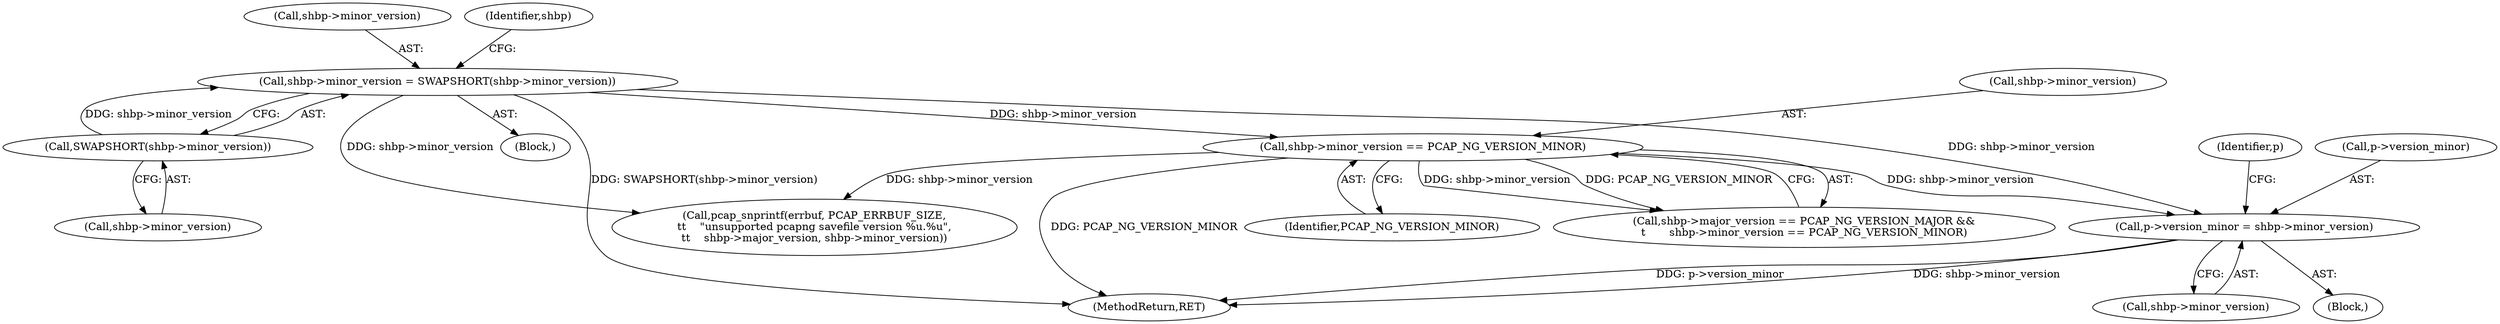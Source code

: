 digraph "0_libpcap_87d6bef033062f969e70fa40c43dfd945d5a20ab@pointer" {
"1000531" [label="(Call,p->version_minor = shbp->minor_version)"];
"1000491" [label="(Call,shbp->minor_version = SWAPSHORT(shbp->minor_version))"];
"1000495" [label="(Call,SWAPSHORT(shbp->minor_version))"];
"1000507" [label="(Call,shbp->minor_version == PCAP_NG_VERSION_MINOR)"];
"1000709" [label="(MethodReturn,RET)"];
"1000491" [label="(Call,shbp->minor_version = SWAPSHORT(shbp->minor_version))"];
"1000532" [label="(Call,p->version_minor)"];
"1000541" [label="(Identifier,p)"];
"1000507" [label="(Call,shbp->minor_version == PCAP_NG_VERSION_MINOR)"];
"1000482" [label="(Block,)"];
"1000492" [label="(Call,shbp->minor_version)"];
"1000138" [label="(Block,)"];
"1000513" [label="(Call,pcap_snprintf(errbuf, PCAP_ERRBUF_SIZE,\n\t\t    \"unsupported pcapng savefile version %u.%u\",\n\t\t    shbp->major_version, shbp->minor_version))"];
"1000511" [label="(Identifier,PCAP_NG_VERSION_MINOR)"];
"1000535" [label="(Call,shbp->minor_version)"];
"1000504" [label="(Identifier,shbp)"];
"1000496" [label="(Call,shbp->minor_version)"];
"1000508" [label="(Call,shbp->minor_version)"];
"1000501" [label="(Call,shbp->major_version == PCAP_NG_VERSION_MAJOR &&\n\t       shbp->minor_version == PCAP_NG_VERSION_MINOR)"];
"1000495" [label="(Call,SWAPSHORT(shbp->minor_version))"];
"1000531" [label="(Call,p->version_minor = shbp->minor_version)"];
"1000531" -> "1000138"  [label="AST: "];
"1000531" -> "1000535"  [label="CFG: "];
"1000532" -> "1000531"  [label="AST: "];
"1000535" -> "1000531"  [label="AST: "];
"1000541" -> "1000531"  [label="CFG: "];
"1000531" -> "1000709"  [label="DDG: shbp->minor_version"];
"1000531" -> "1000709"  [label="DDG: p->version_minor"];
"1000491" -> "1000531"  [label="DDG: shbp->minor_version"];
"1000507" -> "1000531"  [label="DDG: shbp->minor_version"];
"1000491" -> "1000482"  [label="AST: "];
"1000491" -> "1000495"  [label="CFG: "];
"1000492" -> "1000491"  [label="AST: "];
"1000495" -> "1000491"  [label="AST: "];
"1000504" -> "1000491"  [label="CFG: "];
"1000491" -> "1000709"  [label="DDG: SWAPSHORT(shbp->minor_version)"];
"1000495" -> "1000491"  [label="DDG: shbp->minor_version"];
"1000491" -> "1000507"  [label="DDG: shbp->minor_version"];
"1000491" -> "1000513"  [label="DDG: shbp->minor_version"];
"1000495" -> "1000496"  [label="CFG: "];
"1000496" -> "1000495"  [label="AST: "];
"1000507" -> "1000501"  [label="AST: "];
"1000507" -> "1000511"  [label="CFG: "];
"1000508" -> "1000507"  [label="AST: "];
"1000511" -> "1000507"  [label="AST: "];
"1000501" -> "1000507"  [label="CFG: "];
"1000507" -> "1000709"  [label="DDG: PCAP_NG_VERSION_MINOR"];
"1000507" -> "1000501"  [label="DDG: shbp->minor_version"];
"1000507" -> "1000501"  [label="DDG: PCAP_NG_VERSION_MINOR"];
"1000507" -> "1000513"  [label="DDG: shbp->minor_version"];
}
